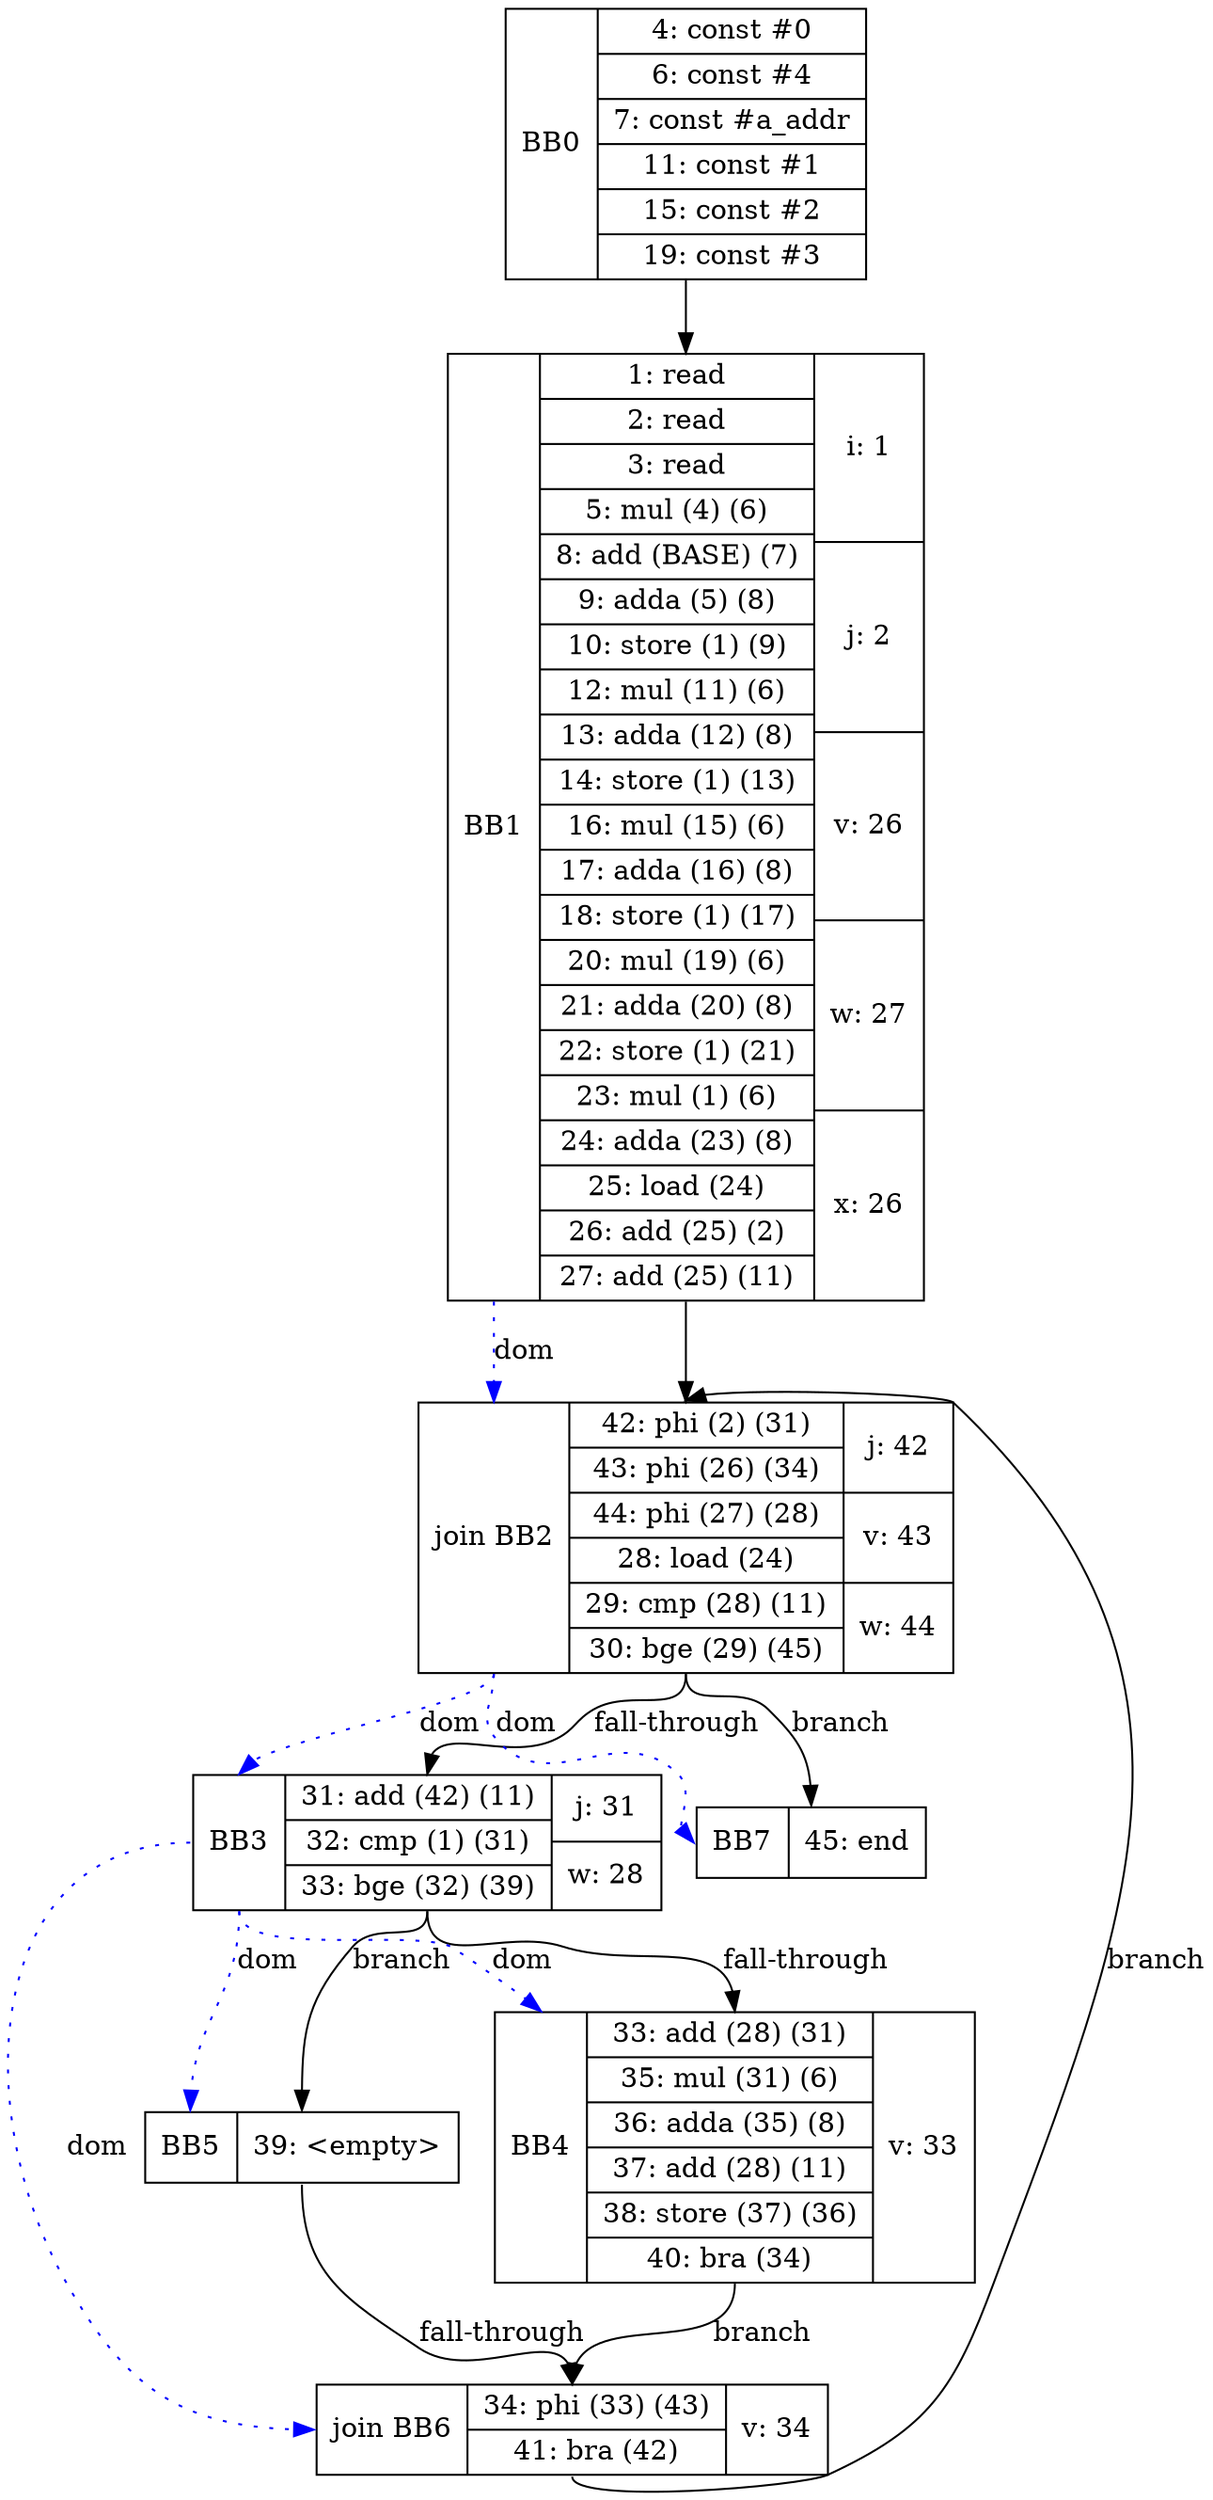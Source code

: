 digraph G {
bb0 [shape=record, label="<b>BB0 | {4: const #0|6: const #4|7: const #a_addr|11: const #1|15: const #2|19: const #3}"];
bb1 [shape=record, label="<b>BB1 | {1: read|2: read|3: read|5: mul (4) (6)|8: add (BASE) (7)|9: adda (5) (8)|10: store (1) (9)|12: mul (11) (6)|13: adda (12) (8)|14: store (1) (13)|16: mul (15) (6)|17: adda (16) (8)|18: store (1) (17)|20: mul (19) (6)|21: adda (20) (8)|22: store (1) (21)|23: mul (1) (6)|24: adda (23) (8)|25: load (24)|26: add (25) (2)|27: add (25) (11)}| {i: 1 | j: 2 | v: 26 | w: 27 | x: 26}"];
bb2 [shape=record, label="<b>join BB2 | {42: phi (2) (31)|43: phi (26) (34)|44: phi (27) (28)|28: load (24)|29: cmp (28) (11)|30: bge (29) (45)}| {j: 42 | v: 43 | w: 44}"];
bb3 [shape=record, label="<b>BB3 | {31: add (42) (11)|32: cmp (1) (31)|33: bge (32) (39)}| {j: 31 | w: 28}"];
bb4 [shape=record, label="<b>BB4 | {33: add (28) (31)|35: mul (31) (6)|36: adda (35) (8)|37: add (28) (11)|38: store (37) (36)|40: bra (34)}| {v: 33}"];
bb5 [shape=record, label="<b>BB5 | {39: \<empty\>}"];
bb6 [shape=record, label="<b>join BB6 | {34: phi (33) (43)|41: bra (42)}| {v: 34}"];
bb7 [shape=record, label="<b>BB7 | {45: end}"];
bb0:s -> bb1:n ;
bb1:s -> bb2:n ;
bb6:s -> bb2:n [label="branch"];
bb2:s -> bb3:n [label="fall-through"];
bb3:s -> bb4:n [label="fall-through"];
bb3:s -> bb5:n [label="branch"];
bb4:s -> bb6:n [label="branch"];
bb5:s -> bb6:n [label="fall-through"];
bb2:s -> bb7:n [label="branch"];
bb1:b -> bb2:b [color=blue, style=dotted, label="dom"];
bb2:b -> bb3:b [color=blue, style=dotted, label="dom"];
bb3:b -> bb4:b [color=blue, style=dotted, label="dom"];
bb3:b -> bb5:b [color=blue, style=dotted, label="dom"];
bb3:b -> bb6:b [color=blue, style=dotted, label="dom"];
bb2:b -> bb7:b [color=blue, style=dotted, label="dom"];
}
